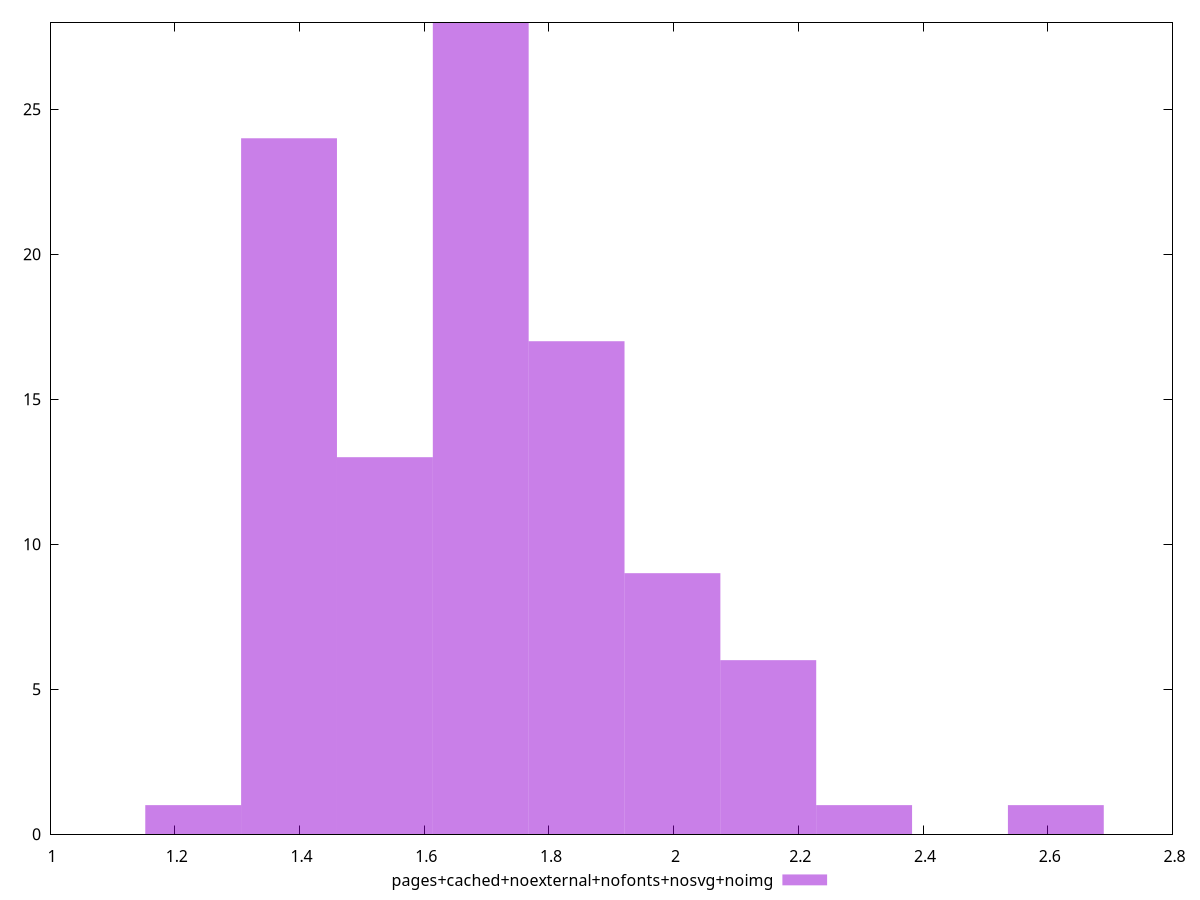 $_pagesCachedNoexternalNofontsNosvgNoimg <<EOF
1.8444246775139423 17
1.690722621054447 28
2.1518287904329325 6
1.537020564594952 13
1.3833185081354569 24
1.9981267339734377 9
2.305530846892428 1
2.6129349598114184 1
1.2296164516759616 1
EOF
set key outside below
set terminal pngcairo
set output "report_00006_2020-11-02T20-21-41.718Z/server-response-time/pages+cached+noexternal+nofonts+nosvg+noimg//raw_hist.png"
set yrange [0:28]
set boxwidth 0.1537020564594952
set style fill transparent solid 0.5 noborder
plot $_pagesCachedNoexternalNofontsNosvgNoimg title "pages+cached+noexternal+nofonts+nosvg+noimg" with boxes ,